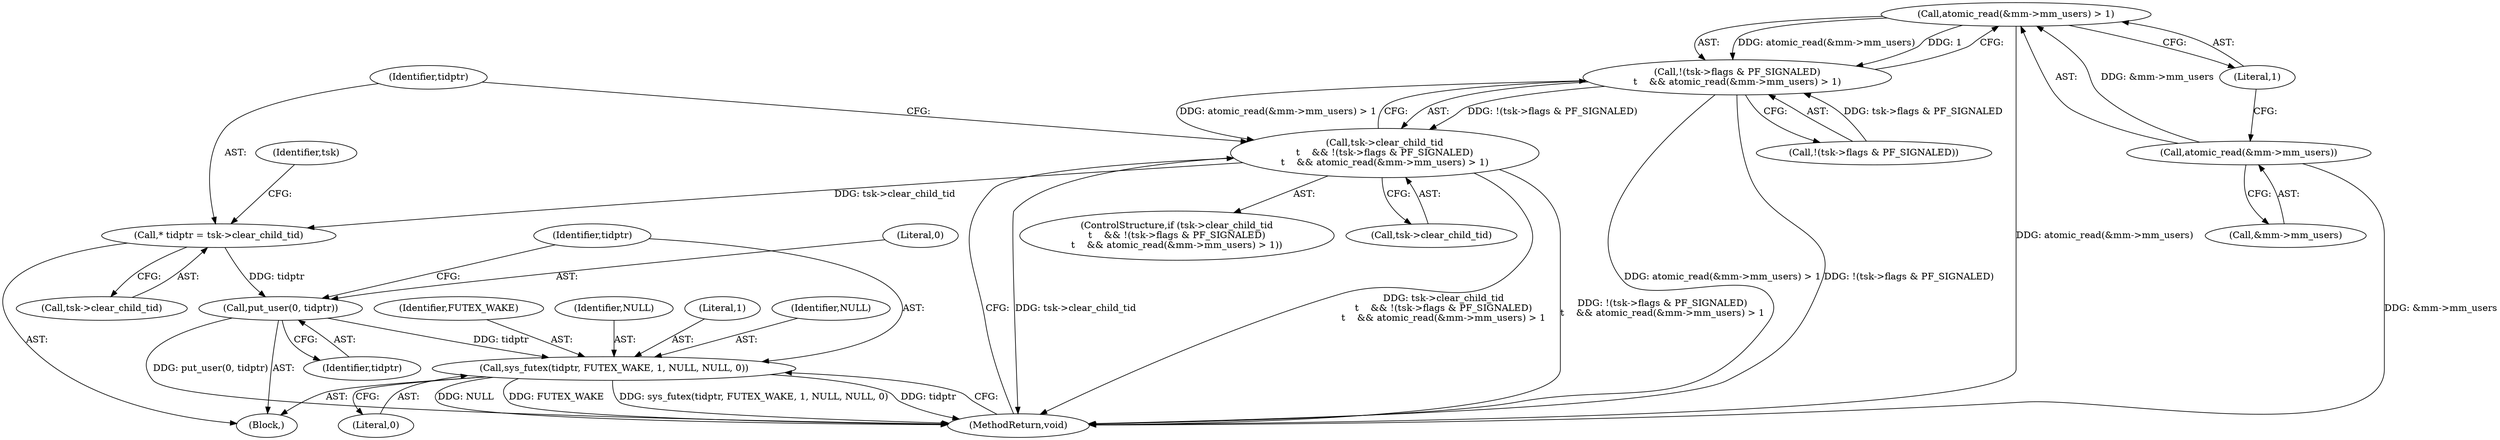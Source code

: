 digraph "0_linux_8141c7f3e7aee618312fa1c15109e1219de784a7_0@API" {
"1000154" [label="(Call,atomic_read(&mm->mm_users) > 1)"];
"1000155" [label="(Call,atomic_read(&mm->mm_users))"];
"1000147" [label="(Call,!(tsk->flags & PF_SIGNALED)\n\t    && atomic_read(&mm->mm_users) > 1)"];
"1000143" [label="(Call,tsk->clear_child_tid\n\t    && !(tsk->flags & PF_SIGNALED)\n\t    && atomic_read(&mm->mm_users) > 1)"];
"1000163" [label="(Call,* tidptr = tsk->clear_child_tid)"];
"1000173" [label="(Call,put_user(0, tidptr))"];
"1000176" [label="(Call,sys_futex(tidptr, FUTEX_WAKE, 1, NULL, NULL, 0))"];
"1000173" [label="(Call,put_user(0, tidptr))"];
"1000143" [label="(Call,tsk->clear_child_tid\n\t    && !(tsk->flags & PF_SIGNALED)\n\t    && atomic_read(&mm->mm_users) > 1)"];
"1000161" [label="(Block,)"];
"1000177" [label="(Identifier,tidptr)"];
"1000156" [label="(Call,&mm->mm_users)"];
"1000155" [label="(Call,atomic_read(&mm->mm_users))"];
"1000164" [label="(Identifier,tidptr)"];
"1000174" [label="(Literal,0)"];
"1000182" [label="(Literal,0)"];
"1000142" [label="(ControlStructure,if (tsk->clear_child_tid\n\t    && !(tsk->flags & PF_SIGNALED)\n\t    && atomic_read(&mm->mm_users) > 1))"];
"1000183" [label="(MethodReturn,void)"];
"1000178" [label="(Identifier,FUTEX_WAKE)"];
"1000144" [label="(Call,tsk->clear_child_tid)"];
"1000176" [label="(Call,sys_futex(tidptr, FUTEX_WAKE, 1, NULL, NULL, 0))"];
"1000170" [label="(Identifier,tsk)"];
"1000175" [label="(Identifier,tidptr)"];
"1000148" [label="(Call,!(tsk->flags & PF_SIGNALED))"];
"1000180" [label="(Identifier,NULL)"];
"1000163" [label="(Call,* tidptr = tsk->clear_child_tid)"];
"1000154" [label="(Call,atomic_read(&mm->mm_users) > 1)"];
"1000147" [label="(Call,!(tsk->flags & PF_SIGNALED)\n\t    && atomic_read(&mm->mm_users) > 1)"];
"1000160" [label="(Literal,1)"];
"1000179" [label="(Literal,1)"];
"1000181" [label="(Identifier,NULL)"];
"1000165" [label="(Call,tsk->clear_child_tid)"];
"1000154" -> "1000147"  [label="AST: "];
"1000154" -> "1000160"  [label="CFG: "];
"1000155" -> "1000154"  [label="AST: "];
"1000160" -> "1000154"  [label="AST: "];
"1000147" -> "1000154"  [label="CFG: "];
"1000154" -> "1000183"  [label="DDG: atomic_read(&mm->mm_users)"];
"1000154" -> "1000147"  [label="DDG: atomic_read(&mm->mm_users)"];
"1000154" -> "1000147"  [label="DDG: 1"];
"1000155" -> "1000154"  [label="DDG: &mm->mm_users"];
"1000155" -> "1000156"  [label="CFG: "];
"1000156" -> "1000155"  [label="AST: "];
"1000160" -> "1000155"  [label="CFG: "];
"1000155" -> "1000183"  [label="DDG: &mm->mm_users"];
"1000147" -> "1000143"  [label="AST: "];
"1000147" -> "1000148"  [label="CFG: "];
"1000148" -> "1000147"  [label="AST: "];
"1000143" -> "1000147"  [label="CFG: "];
"1000147" -> "1000183"  [label="DDG: atomic_read(&mm->mm_users) > 1"];
"1000147" -> "1000183"  [label="DDG: !(tsk->flags & PF_SIGNALED)"];
"1000147" -> "1000143"  [label="DDG: !(tsk->flags & PF_SIGNALED)"];
"1000147" -> "1000143"  [label="DDG: atomic_read(&mm->mm_users) > 1"];
"1000148" -> "1000147"  [label="DDG: tsk->flags & PF_SIGNALED"];
"1000143" -> "1000142"  [label="AST: "];
"1000143" -> "1000144"  [label="CFG: "];
"1000144" -> "1000143"  [label="AST: "];
"1000164" -> "1000143"  [label="CFG: "];
"1000183" -> "1000143"  [label="CFG: "];
"1000143" -> "1000183"  [label="DDG: tsk->clear_child_tid"];
"1000143" -> "1000183"  [label="DDG: tsk->clear_child_tid\n\t    && !(tsk->flags & PF_SIGNALED)\n\t    && atomic_read(&mm->mm_users) > 1"];
"1000143" -> "1000183"  [label="DDG: !(tsk->flags & PF_SIGNALED)\n\t    && atomic_read(&mm->mm_users) > 1"];
"1000143" -> "1000163"  [label="DDG: tsk->clear_child_tid"];
"1000163" -> "1000161"  [label="AST: "];
"1000163" -> "1000165"  [label="CFG: "];
"1000164" -> "1000163"  [label="AST: "];
"1000165" -> "1000163"  [label="AST: "];
"1000170" -> "1000163"  [label="CFG: "];
"1000163" -> "1000173"  [label="DDG: tidptr"];
"1000173" -> "1000161"  [label="AST: "];
"1000173" -> "1000175"  [label="CFG: "];
"1000174" -> "1000173"  [label="AST: "];
"1000175" -> "1000173"  [label="AST: "];
"1000177" -> "1000173"  [label="CFG: "];
"1000173" -> "1000183"  [label="DDG: put_user(0, tidptr)"];
"1000173" -> "1000176"  [label="DDG: tidptr"];
"1000176" -> "1000161"  [label="AST: "];
"1000176" -> "1000182"  [label="CFG: "];
"1000177" -> "1000176"  [label="AST: "];
"1000178" -> "1000176"  [label="AST: "];
"1000179" -> "1000176"  [label="AST: "];
"1000180" -> "1000176"  [label="AST: "];
"1000181" -> "1000176"  [label="AST: "];
"1000182" -> "1000176"  [label="AST: "];
"1000183" -> "1000176"  [label="CFG: "];
"1000176" -> "1000183"  [label="DDG: NULL"];
"1000176" -> "1000183"  [label="DDG: FUTEX_WAKE"];
"1000176" -> "1000183"  [label="DDG: sys_futex(tidptr, FUTEX_WAKE, 1, NULL, NULL, 0)"];
"1000176" -> "1000183"  [label="DDG: tidptr"];
}
